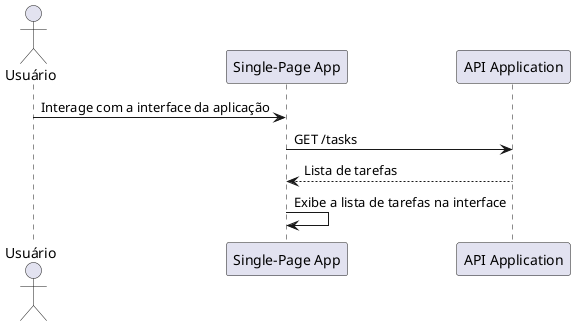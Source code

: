 @startuml diagrama_de_sequencia_frontend_001_ler_tarefas
actor Usuário as u
participant SPA as "Single-Page App"
participant API as "API Application"

u -> SPA: Interage com a interface da aplicação

SPA -> API: GET /tasks
API --> SPA: Lista de tarefas
SPA -> SPA: Exibe a lista de tarefas na interface

@enduml
